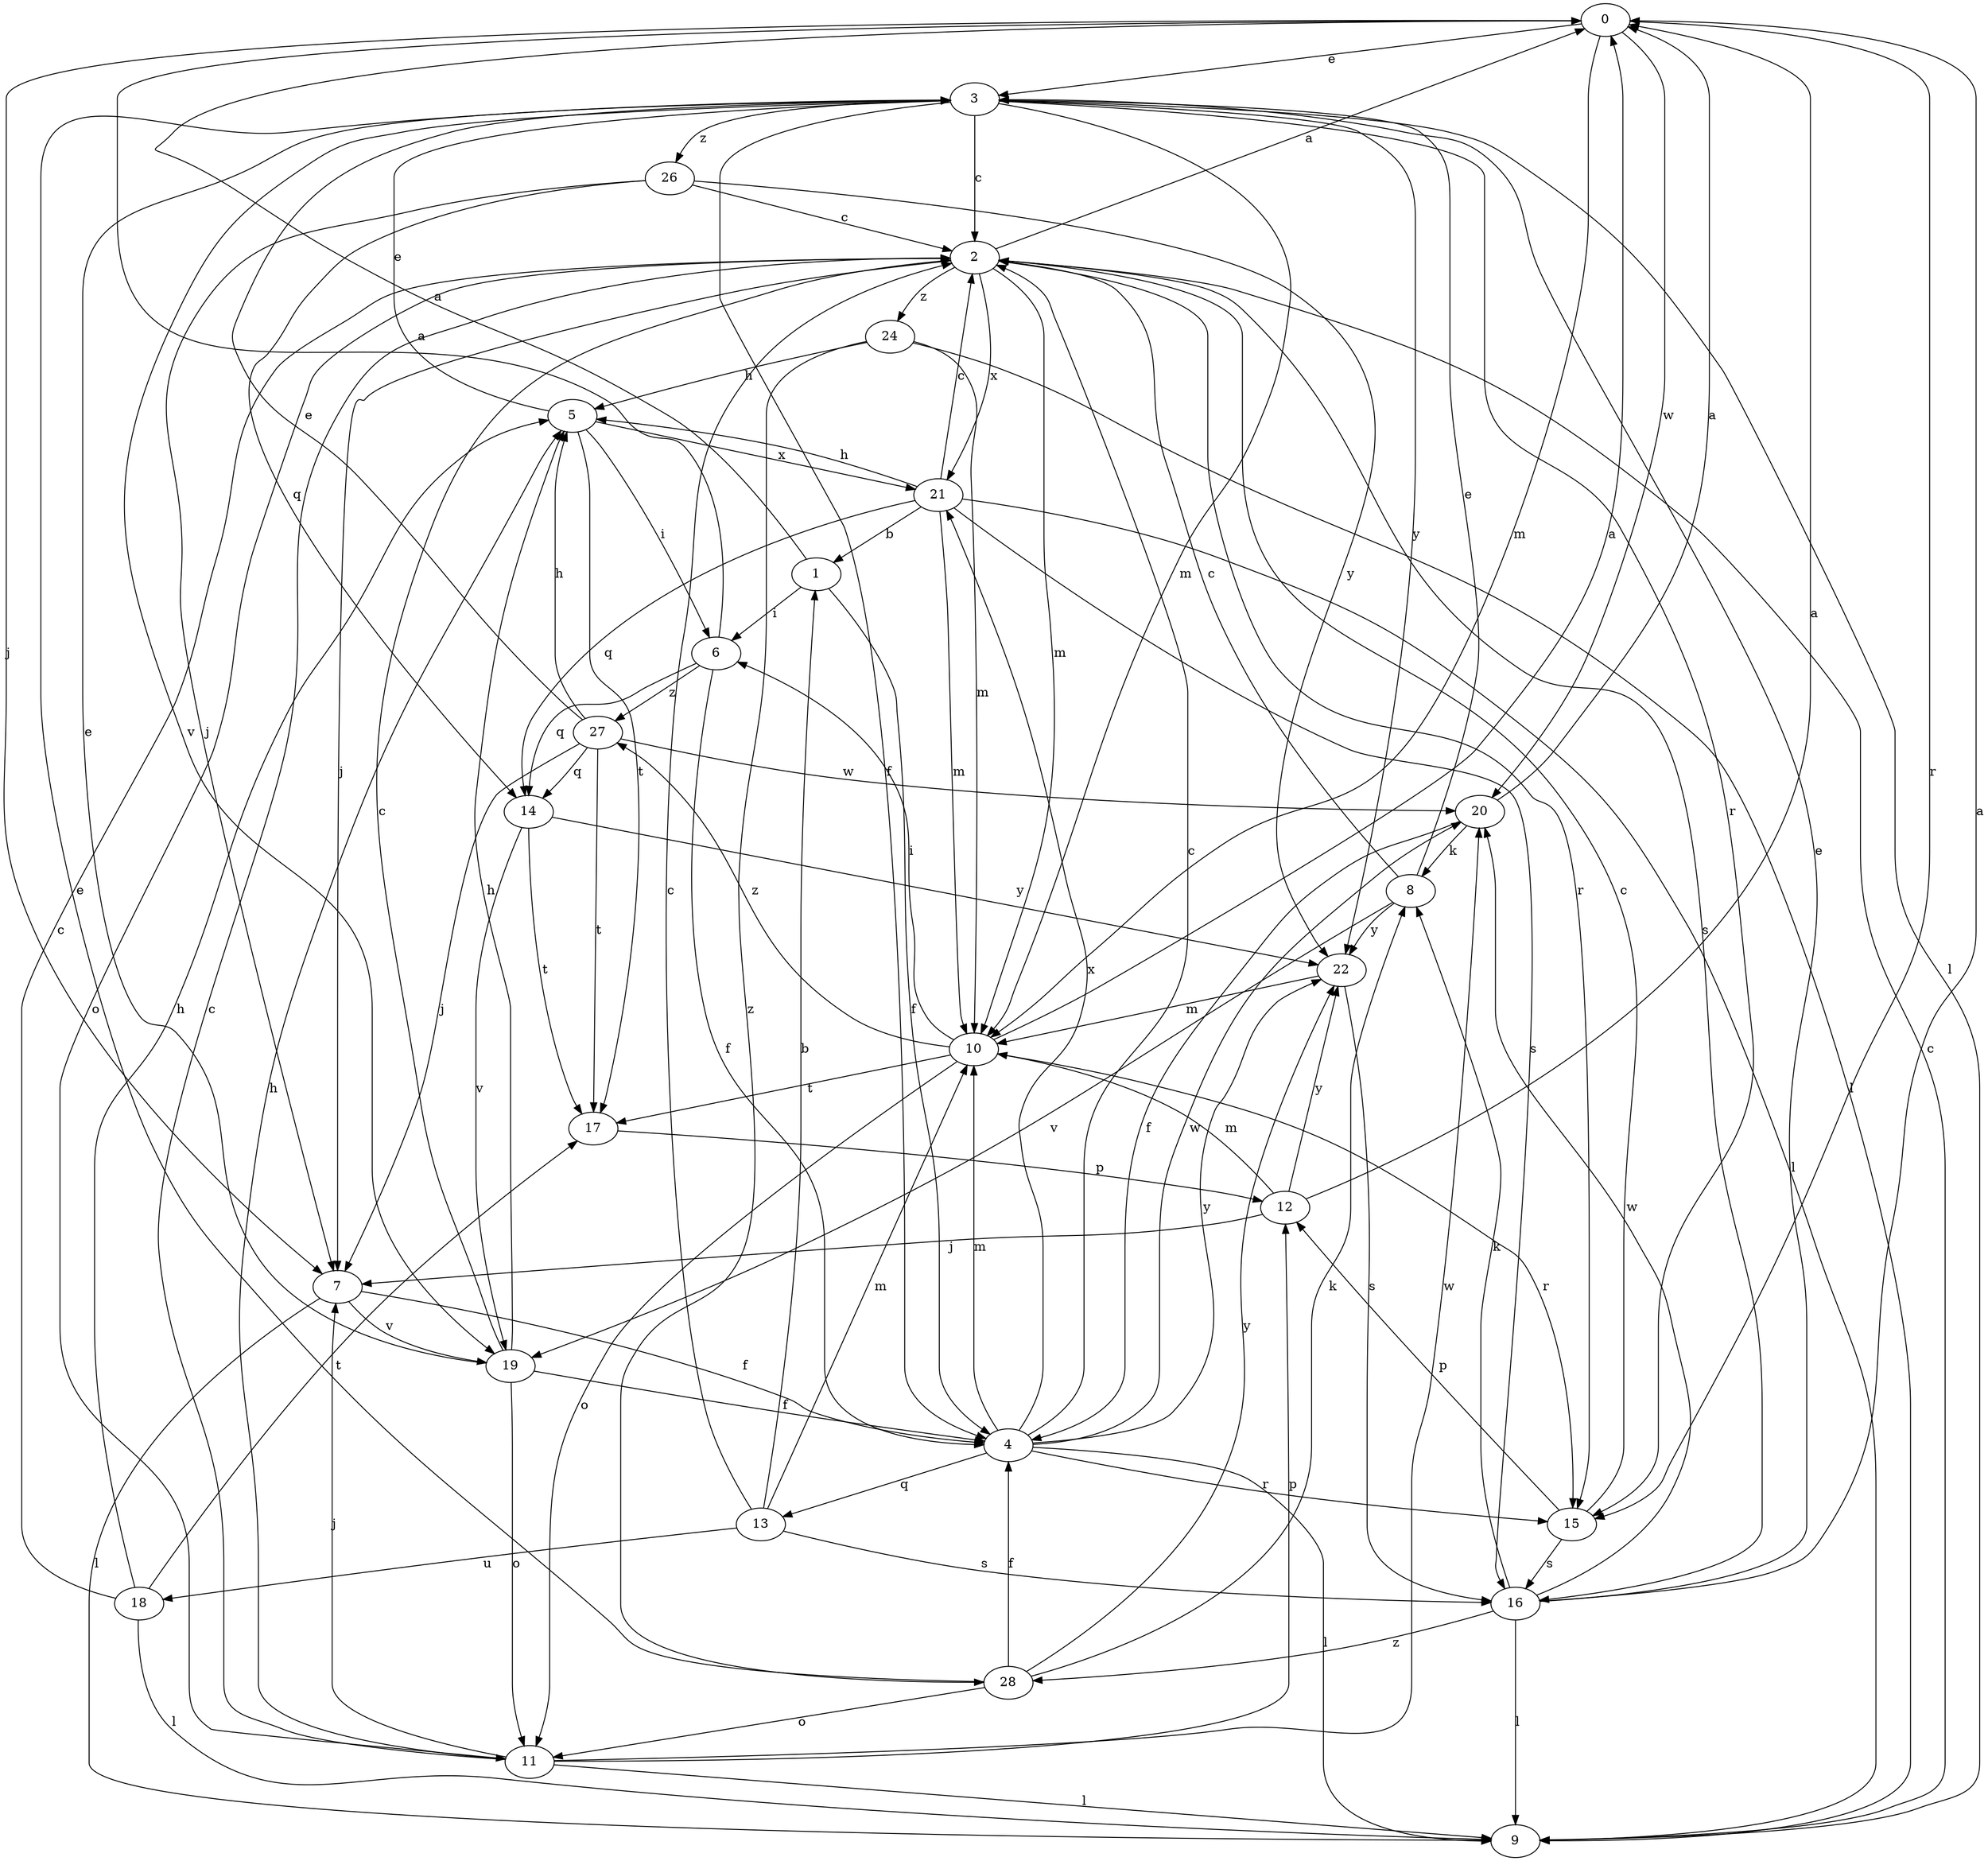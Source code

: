 strict digraph  {
0;
1;
2;
3;
4;
5;
6;
7;
8;
9;
10;
11;
12;
13;
14;
15;
16;
17;
18;
19;
20;
21;
22;
24;
26;
27;
28;
0 -> 3  [label=e];
0 -> 7  [label=j];
0 -> 10  [label=m];
0 -> 15  [label=r];
0 -> 20  [label=w];
1 -> 0  [label=a];
1 -> 4  [label=f];
1 -> 6  [label=i];
2 -> 0  [label=a];
2 -> 7  [label=j];
2 -> 10  [label=m];
2 -> 11  [label=o];
2 -> 15  [label=r];
2 -> 16  [label=s];
2 -> 21  [label=x];
2 -> 24  [label=z];
3 -> 2  [label=c];
3 -> 4  [label=f];
3 -> 9  [label=l];
3 -> 10  [label=m];
3 -> 15  [label=r];
3 -> 19  [label=v];
3 -> 22  [label=y];
3 -> 26  [label=z];
4 -> 2  [label=c];
4 -> 9  [label=l];
4 -> 10  [label=m];
4 -> 13  [label=q];
4 -> 15  [label=r];
4 -> 20  [label=w];
4 -> 21  [label=x];
4 -> 22  [label=y];
5 -> 3  [label=e];
5 -> 6  [label=i];
5 -> 17  [label=t];
5 -> 21  [label=x];
6 -> 0  [label=a];
6 -> 4  [label=f];
6 -> 14  [label=q];
6 -> 27  [label=z];
7 -> 4  [label=f];
7 -> 9  [label=l];
7 -> 19  [label=v];
8 -> 2  [label=c];
8 -> 3  [label=e];
8 -> 19  [label=v];
8 -> 22  [label=y];
9 -> 2  [label=c];
10 -> 0  [label=a];
10 -> 6  [label=i];
10 -> 11  [label=o];
10 -> 15  [label=r];
10 -> 17  [label=t];
10 -> 27  [label=z];
11 -> 2  [label=c];
11 -> 5  [label=h];
11 -> 7  [label=j];
11 -> 9  [label=l];
11 -> 12  [label=p];
11 -> 20  [label=w];
12 -> 0  [label=a];
12 -> 7  [label=j];
12 -> 10  [label=m];
12 -> 22  [label=y];
13 -> 1  [label=b];
13 -> 2  [label=c];
13 -> 10  [label=m];
13 -> 16  [label=s];
13 -> 18  [label=u];
14 -> 17  [label=t];
14 -> 19  [label=v];
14 -> 22  [label=y];
15 -> 2  [label=c];
15 -> 12  [label=p];
15 -> 16  [label=s];
16 -> 0  [label=a];
16 -> 3  [label=e];
16 -> 8  [label=k];
16 -> 9  [label=l];
16 -> 20  [label=w];
16 -> 28  [label=z];
17 -> 12  [label=p];
18 -> 2  [label=c];
18 -> 5  [label=h];
18 -> 9  [label=l];
18 -> 17  [label=t];
19 -> 2  [label=c];
19 -> 3  [label=e];
19 -> 4  [label=f];
19 -> 5  [label=h];
19 -> 11  [label=o];
20 -> 0  [label=a];
20 -> 4  [label=f];
20 -> 8  [label=k];
21 -> 1  [label=b];
21 -> 2  [label=c];
21 -> 5  [label=h];
21 -> 9  [label=l];
21 -> 10  [label=m];
21 -> 14  [label=q];
21 -> 16  [label=s];
22 -> 10  [label=m];
22 -> 16  [label=s];
24 -> 5  [label=h];
24 -> 9  [label=l];
24 -> 10  [label=m];
24 -> 28  [label=z];
26 -> 2  [label=c];
26 -> 7  [label=j];
26 -> 14  [label=q];
26 -> 22  [label=y];
27 -> 3  [label=e];
27 -> 5  [label=h];
27 -> 7  [label=j];
27 -> 14  [label=q];
27 -> 17  [label=t];
27 -> 20  [label=w];
28 -> 3  [label=e];
28 -> 4  [label=f];
28 -> 8  [label=k];
28 -> 11  [label=o];
28 -> 22  [label=y];
}
